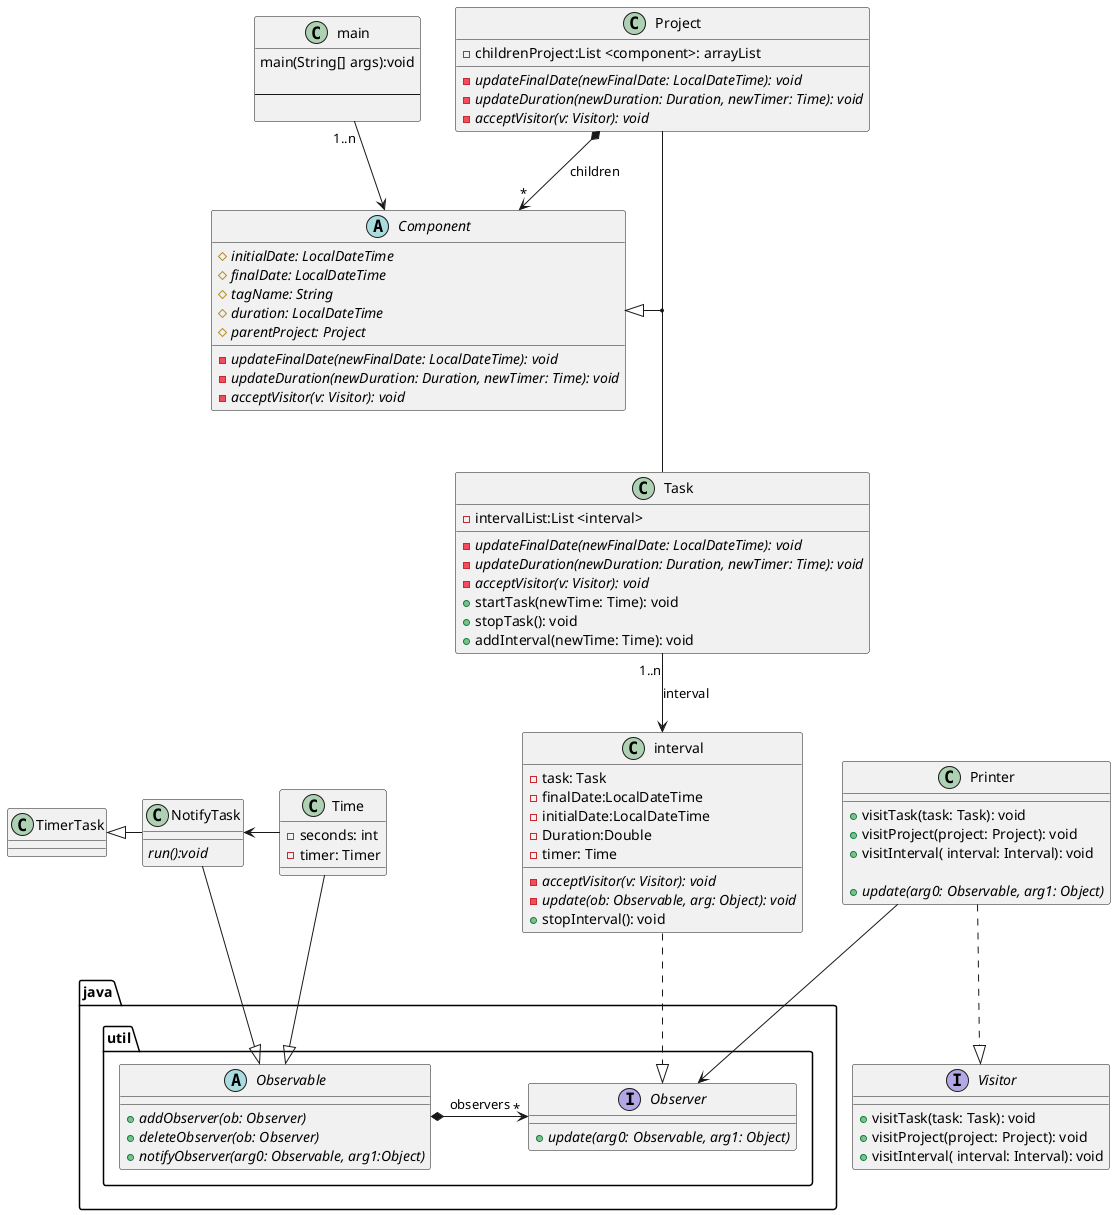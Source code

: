 @startuml
'https://plantuml.com/class-diagram



class main{
  main(String[] args):void

  --

}
abstract Component{
    {abstract}#initialDate: LocalDateTime
    {abstract}#finalDate: LocalDateTime
    {abstract}#tagName: String
    {abstract}#duration: LocalDateTime
    {abstract}#parentProject: Project

    {abstract}-updateFinalDate(newFinalDate: LocalDateTime): void
    {abstract}-updateDuration(newDuration: Duration, newTimer: Time): void
    {abstract}-acceptVisitor(v: Visitor): void
}

Interface Visitor{
    +visitTask(task: Task): void
    +visitProject(project: Project): void
    +visitInterval( interval: Interval): void

}

class Project{
    -childrenProject:List <component>: arrayList

     {abstract}-updateFinalDate(newFinalDate: LocalDateTime): void
     {abstract}-updateDuration(newDuration: Duration, newTimer: Time): void
     {abstract}-acceptVisitor(v: Visitor): void
}

class Task {
    -intervalList:List <interval>
    {abstract}-updateFinalDate(newFinalDate: LocalDateTime): void
    {abstract}-updateDuration(newDuration: Duration, newTimer: Time): void
    {abstract}-acceptVisitor(v: Visitor): void
    +startTask(newTime: Time): void
    +stopTask(): void
    +addInterval(newTime: Time): void
}
class interval{
    -task: Task
    -finalDate:LocalDateTime
    -initialDate:LocalDateTime
    -Duration:Double
    -timer: Time

    {abstract}-acceptVisitor(v: Visitor): void
    {abstract}-update(ob: Observable, arg: Object): void
    +stopInterval(): void

}

package java.util{

    interface Observer {

        +{abstract}update(arg0: Observable, arg1: Object)

    }

    Abstract Observable
    {
       +{abstract}addObserver(ob: Observer)
       +{abstract}deleteObserver(ob: Observer)
       +{abstract}notifyObserver(arg0: Observable, arg1:Object)
    }



}

class Time {
    -seconds: int
    -timer: Timer

}

class NotifyTask{
    {abstract}run():void
}

class Printer{
    +visitTask(task: Task): void
    +visitProject(project: Project): void
    +visitInterval( interval: Interval): void

    +{abstract}update(arg0: Observable, arg1: Object)
}

Time-left->NotifyTask
NotifyTask--|>Observable
NotifyTask-left-|>TimerTask

Printer..|>Visitor
Printer-->Observer

main"1..n"--> Component
Project *--> "*"Component:children

Component <|--down(Project,Task)

Time--|> Observable
interval ..|> Observer
Observable*--left>"*"Observer:observers
Task "1..n"--> interval:interval


@enduml
